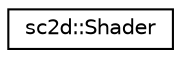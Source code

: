 digraph "Graphical Class Hierarchy"
{
  edge [fontname="Helvetica",fontsize="10",labelfontname="Helvetica",labelfontsize="10"];
  node [fontname="Helvetica",fontsize="10",shape=record];
  rankdir="LR";
  Node0 [label="sc2d::Shader",height=0.2,width=0.4,color="black", fillcolor="white", style="filled",URL="$classsc2d_1_1Shader.html"];
}
